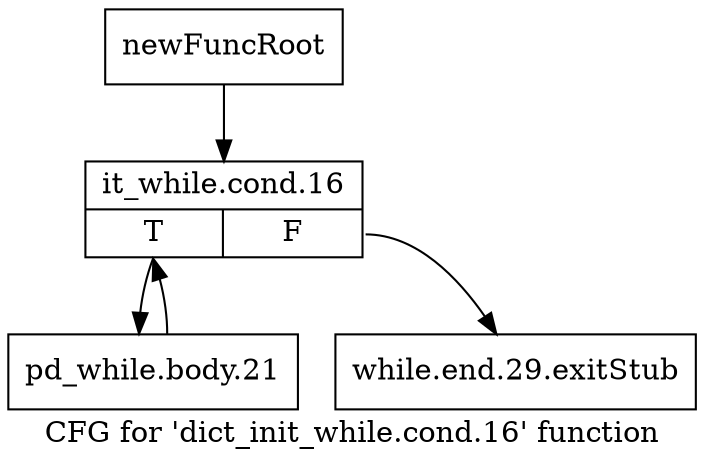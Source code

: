 digraph "CFG for 'dict_init_while.cond.16' function" {
	label="CFG for 'dict_init_while.cond.16' function";

	Node0x117edb0 [shape=record,label="{newFuncRoot}"];
	Node0x117edb0 -> Node0x117ee50;
	Node0x117ee00 [shape=record,label="{while.end.29.exitStub}"];
	Node0x117ee50 [shape=record,label="{it_while.cond.16|{<s0>T|<s1>F}}"];
	Node0x117ee50:s0 -> Node0x117eea0;
	Node0x117ee50:s1 -> Node0x117ee00;
	Node0x117eea0 [shape=record,label="{pd_while.body.21}"];
	Node0x117eea0 -> Node0x117ee50;
}
